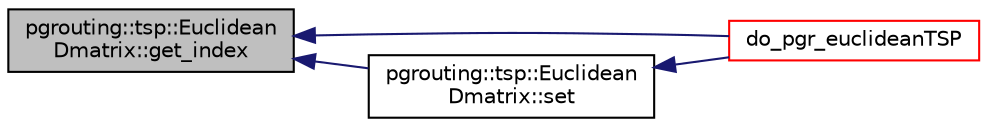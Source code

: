 digraph "pgrouting::tsp::EuclideanDmatrix::get_index"
{
  edge [fontname="Helvetica",fontsize="10",labelfontname="Helvetica",labelfontsize="10"];
  node [fontname="Helvetica",fontsize="10",shape=record];
  rankdir="LR";
  Node30 [label="pgrouting::tsp::Euclidean\lDmatrix::get_index",height=0.2,width=0.4,color="black", fillcolor="grey75", style="filled", fontcolor="black"];
  Node30 -> Node31 [dir="back",color="midnightblue",fontsize="10",style="solid",fontname="Helvetica"];
  Node31 [label="do_pgr_euclideanTSP",height=0.2,width=0.4,color="red", fillcolor="white", style="filled",URL="$euclideanTSP__driver_8h.html#af4e1f6c629941d5e714aedc3855e839e"];
  Node30 -> Node34 [dir="back",color="midnightblue",fontsize="10",style="solid",fontname="Helvetica"];
  Node34 [label="pgrouting::tsp::Euclidean\lDmatrix::set",height=0.2,width=0.4,color="black", fillcolor="white", style="filled",URL="$classpgrouting_1_1tsp_1_1EuclideanDmatrix.html#abb33816f8e60cee4e5c7d3eff2a136f4",tooltip="sets a special value for the distance(i,j) "];
  Node34 -> Node31 [dir="back",color="midnightblue",fontsize="10",style="solid",fontname="Helvetica"];
}
